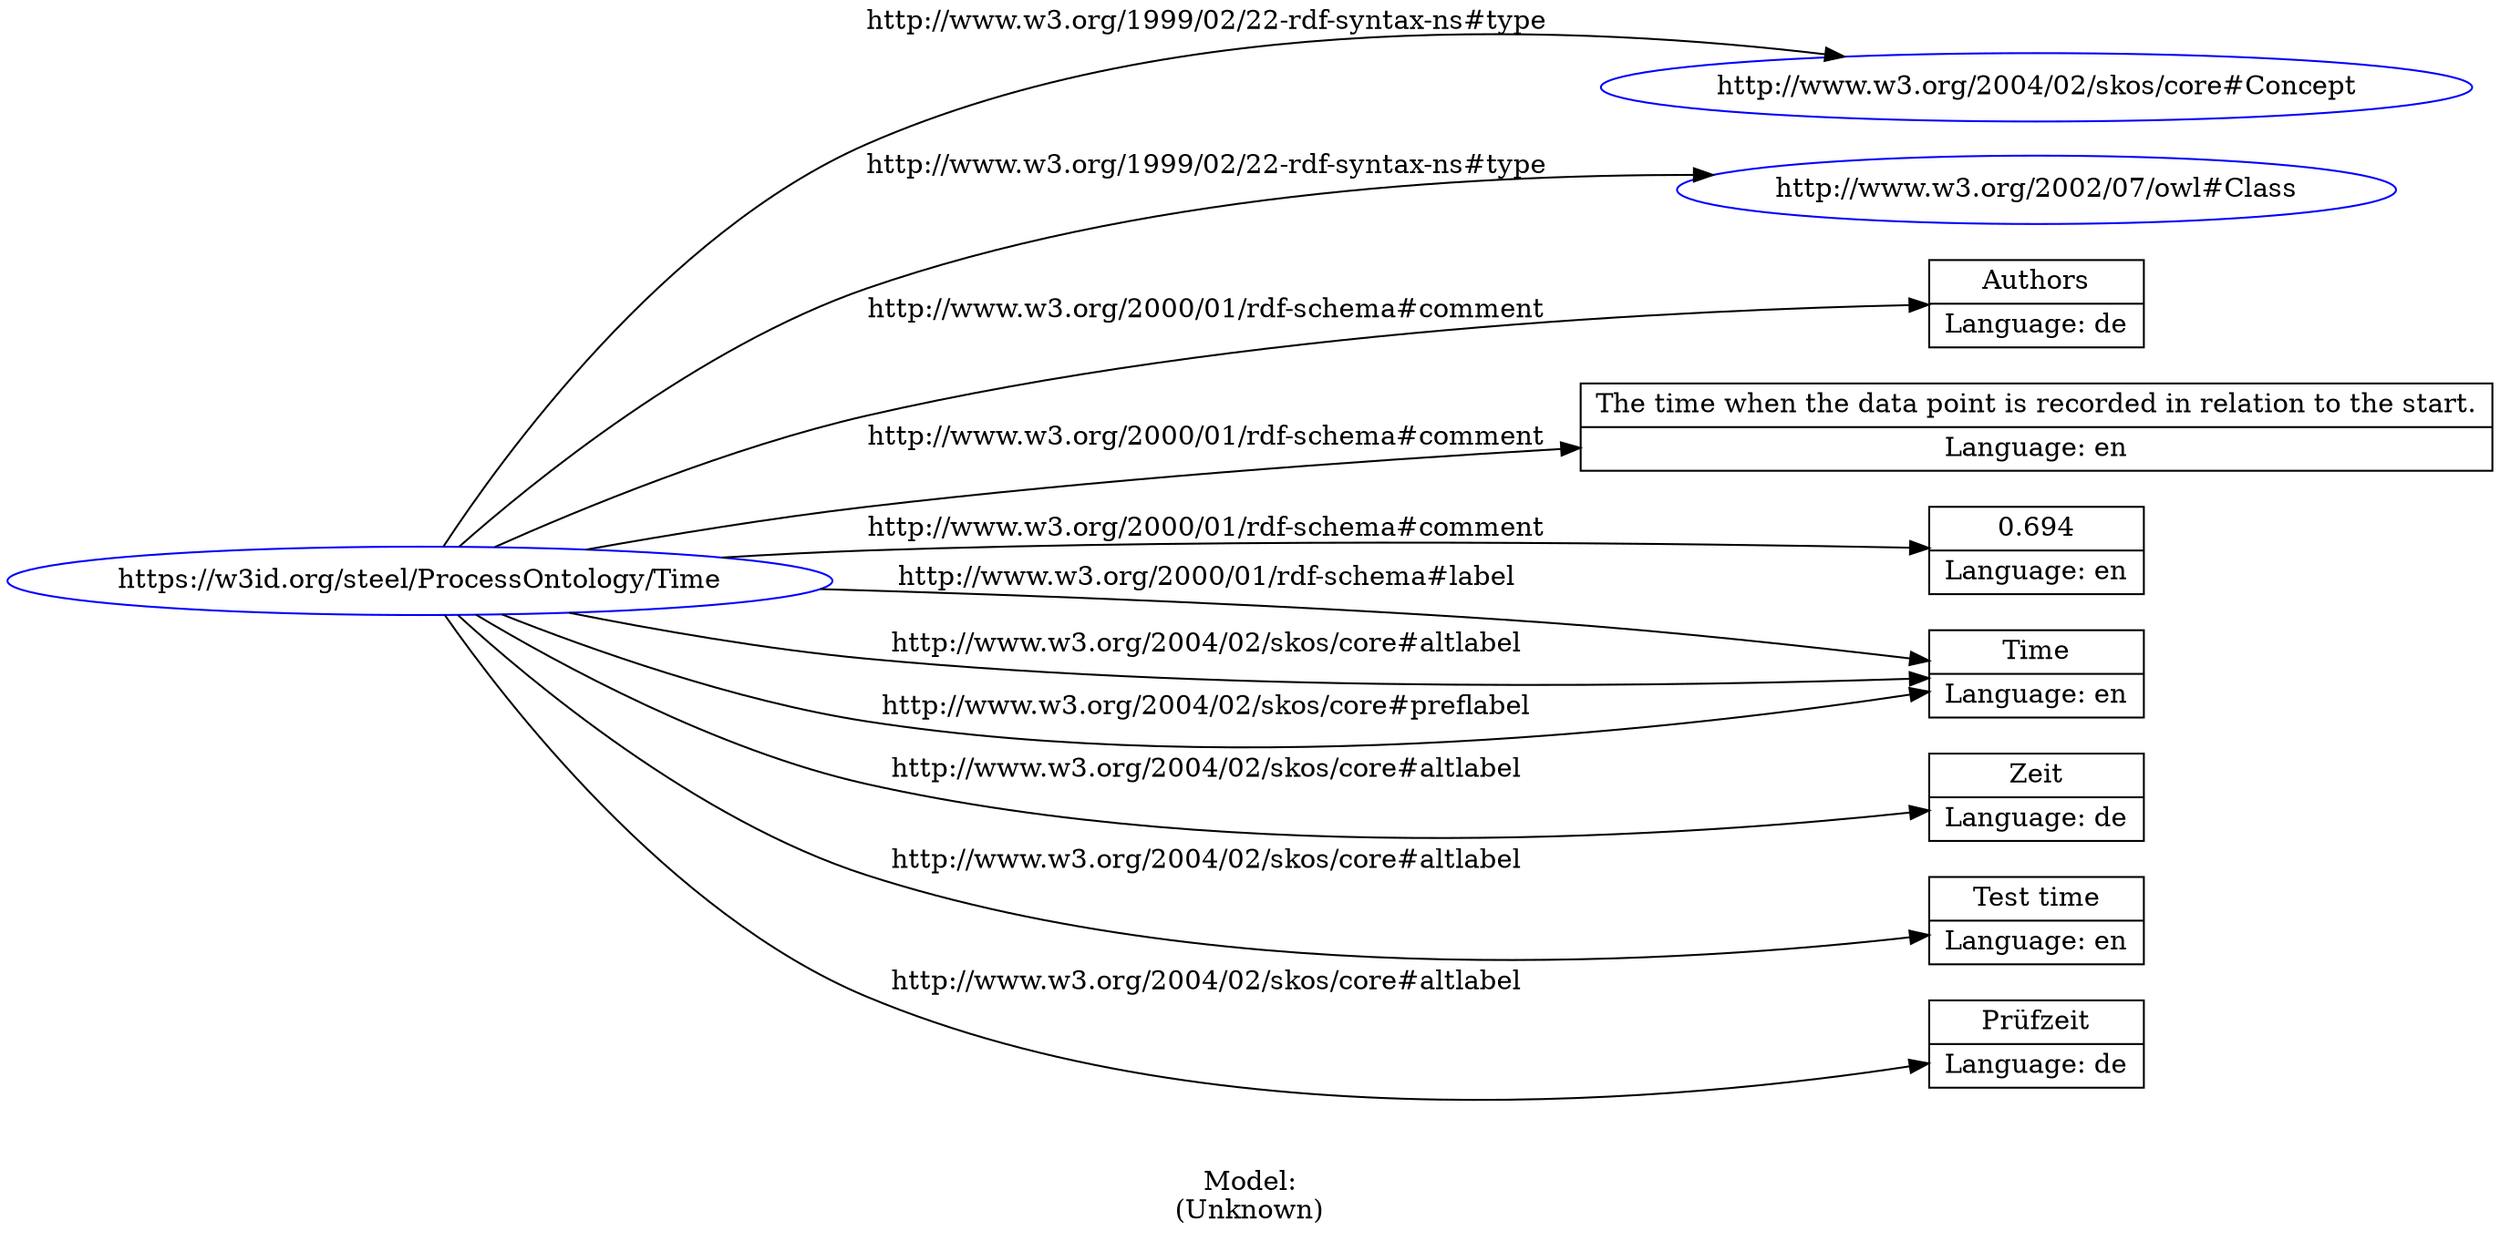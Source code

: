 digraph {
	rankdir = LR;
	charset="utf-8";

	"Rhttps://w3id.org/steel/ProcessOntology/Time" -> "Rhttp://www.w3.org/2004/02/skos/core#Concept" [ label="http://www.w3.org/1999/02/22-rdf-syntax-ns#type" ];
	"Rhttps://w3id.org/steel/ProcessOntology/Time" -> "Rhttp://www.w3.org/2002/07/owl#Class" [ label="http://www.w3.org/1999/02/22-rdf-syntax-ns#type" ];
	"Rhttps://w3id.org/steel/ProcessOntology/Time" -> "LAuthors|Language: de" [ label="http://www.w3.org/2000/01/rdf-schema#comment" ];
	"Rhttps://w3id.org/steel/ProcessOntology/Time" -> "LThe time when the data point is recorded in relation to the start. |Language: en" [ label="http://www.w3.org/2000/01/rdf-schema#comment" ];
	"Rhttps://w3id.org/steel/ProcessOntology/Time" -> "L0.694|Language: en" [ label="http://www.w3.org/2000/01/rdf-schema#comment" ];
	"Rhttps://w3id.org/steel/ProcessOntology/Time" -> "LTime|Language: en" [ label="http://www.w3.org/2000/01/rdf-schema#label" ];
	"Rhttps://w3id.org/steel/ProcessOntology/Time" -> "LZeit|Language: de" [ label="http://www.w3.org/2004/02/skos/core#altlabel" ];
	"Rhttps://w3id.org/steel/ProcessOntology/Time" -> "LTime|Language: en" [ label="http://www.w3.org/2004/02/skos/core#altlabel" ];
	"Rhttps://w3id.org/steel/ProcessOntology/Time" -> "LTest time|Language: en" [ label="http://www.w3.org/2004/02/skos/core#altlabel" ];
	"Rhttps://w3id.org/steel/ProcessOntology/Time" -> "LPrüfzeit|Language: de" [ label="http://www.w3.org/2004/02/skos/core#altlabel" ];
	"Rhttps://w3id.org/steel/ProcessOntology/Time" -> "LTime|Language: en" [ label="http://www.w3.org/2004/02/skos/core#preflabel" ];

	// Resources
	"Rhttps://w3id.org/steel/ProcessOntology/Time" [ label="https://w3id.org/steel/ProcessOntology/Time", shape = ellipse, color = blue ];
	"Rhttp://www.w3.org/2004/02/skos/core#Concept" [ label="http://www.w3.org/2004/02/skos/core#Concept", shape = ellipse, color = blue ];
	"Rhttp://www.w3.org/2002/07/owl#Class" [ label="http://www.w3.org/2002/07/owl#Class", shape = ellipse, color = blue ];

	// Anonymous nodes

	// Literals
	"LAuthors|Language: de" [ label="Authors|Language: de", shape = record ];
	"LThe time when the data point is recorded in relation to the start. |Language: en" [ label="The time when the data point is recorded in relation to the start. |Language: en", shape = record ];
	"L0.694|Language: en" [ label="0.694|Language: en", shape = record ];
	"LTime|Language: en" [ label="Time|Language: en", shape = record ];
	"LZeit|Language: de" [ label="Zeit|Language: de", shape = record ];
	"LTest time|Language: en" [ label="Test time|Language: en", shape = record ];
	"LPrüfzeit|Language: de" [ label="Prüfzeit|Language: de", shape = record ];

	label="\n\nModel:\n(Unknown)";
}
